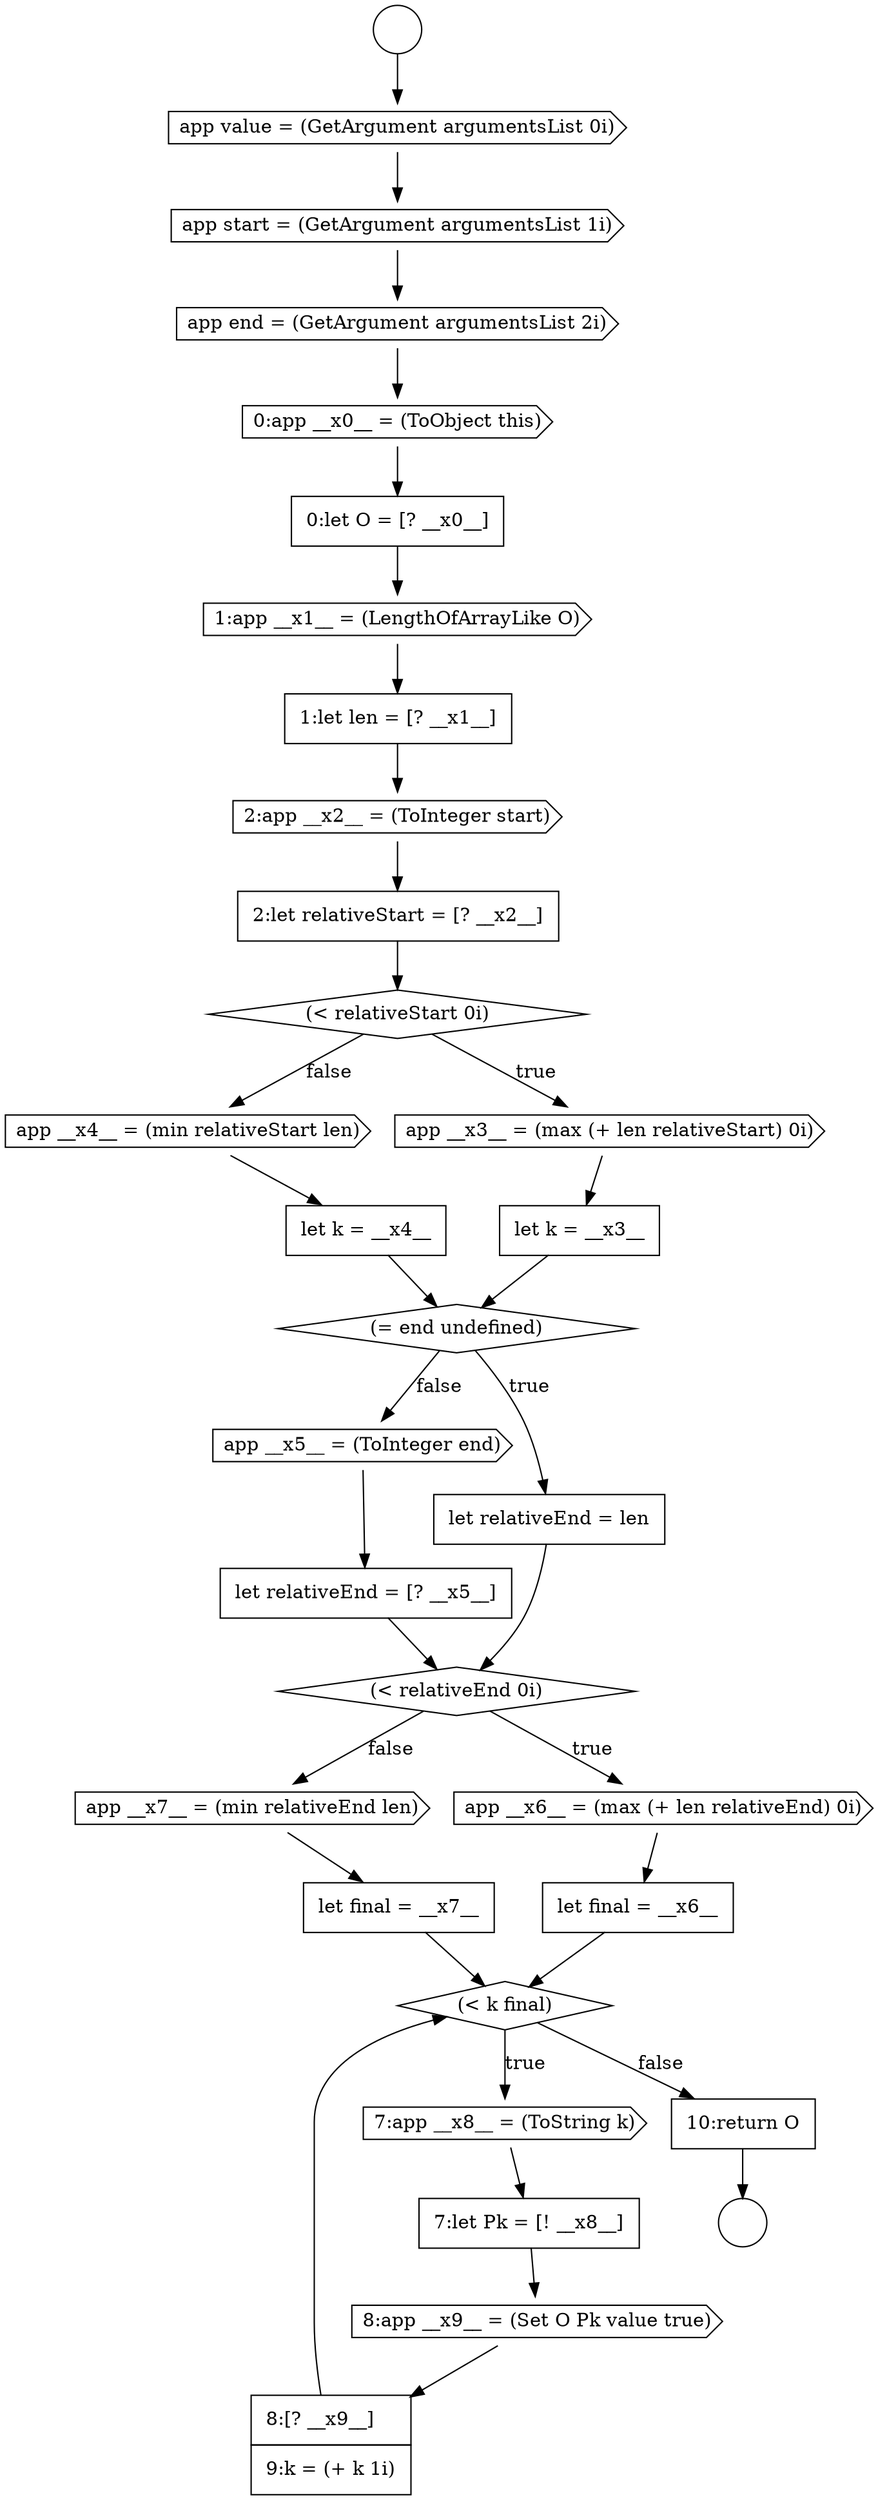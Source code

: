 digraph {
  node15532 [shape=cds, label=<<font color="black">app __x7__ = (min relativeEnd len)</font>> color="black" fillcolor="white" style=filled]
  node15514 [shape=cds, label=<<font color="black">0:app __x0__ = (ToObject this)</font>> color="black" fillcolor="white" style=filled]
  node15509 [shape=circle label=" " color="black" fillcolor="white" style=filled]
  node15536 [shape=none, margin=0, label=<<font color="black">
    <table border="0" cellborder="1" cellspacing="0" cellpadding="10">
      <tr><td align="left">7:let Pk = [! __x8__]</td></tr>
    </table>
  </font>> color="black" fillcolor="white" style=filled]
  node15518 [shape=cds, label=<<font color="black">2:app __x2__ = (ToInteger start)</font>> color="black" fillcolor="white" style=filled]
  node15531 [shape=none, margin=0, label=<<font color="black">
    <table border="0" cellborder="1" cellspacing="0" cellpadding="10">
      <tr><td align="left">let final = __x6__</td></tr>
    </table>
  </font>> color="black" fillcolor="white" style=filled]
  node15527 [shape=cds, label=<<font color="black">app __x5__ = (ToInteger end)</font>> color="black" fillcolor="white" style=filled]
  node15513 [shape=cds, label=<<font color="black">app end = (GetArgument argumentsList 2i)</font>> color="black" fillcolor="white" style=filled]
  node15517 [shape=none, margin=0, label=<<font color="black">
    <table border="0" cellborder="1" cellspacing="0" cellpadding="10">
      <tr><td align="left">1:let len = [? __x1__]</td></tr>
    </table>
  </font>> color="black" fillcolor="white" style=filled]
  node15530 [shape=cds, label=<<font color="black">app __x6__ = (max (+ len relativeEnd) 0i)</font>> color="black" fillcolor="white" style=filled]
  node15528 [shape=none, margin=0, label=<<font color="black">
    <table border="0" cellborder="1" cellspacing="0" cellpadding="10">
      <tr><td align="left">let relativeEnd = [? __x5__]</td></tr>
    </table>
  </font>> color="black" fillcolor="white" style=filled]
  node15519 [shape=none, margin=0, label=<<font color="black">
    <table border="0" cellborder="1" cellspacing="0" cellpadding="10">
      <tr><td align="left">2:let relativeStart = [? __x2__]</td></tr>
    </table>
  </font>> color="black" fillcolor="white" style=filled]
  node15525 [shape=diamond, label=<<font color="black">(= end undefined)</font>> color="black" fillcolor="white" style=filled]
  node15537 [shape=cds, label=<<font color="black">8:app __x9__ = (Set O Pk value true)</font>> color="black" fillcolor="white" style=filled]
  node15526 [shape=none, margin=0, label=<<font color="black">
    <table border="0" cellborder="1" cellspacing="0" cellpadding="10">
      <tr><td align="left">let relativeEnd = len</td></tr>
    </table>
  </font>> color="black" fillcolor="white" style=filled]
  node15515 [shape=none, margin=0, label=<<font color="black">
    <table border="0" cellborder="1" cellspacing="0" cellpadding="10">
      <tr><td align="left">0:let O = [? __x0__]</td></tr>
    </table>
  </font>> color="black" fillcolor="white" style=filled]
  node15522 [shape=none, margin=0, label=<<font color="black">
    <table border="0" cellborder="1" cellspacing="0" cellpadding="10">
      <tr><td align="left">let k = __x3__</td></tr>
    </table>
  </font>> color="black" fillcolor="white" style=filled]
  node15523 [shape=cds, label=<<font color="black">app __x4__ = (min relativeStart len)</font>> color="black" fillcolor="white" style=filled]
  node15510 [shape=circle label=" " color="black" fillcolor="white" style=filled]
  node15538 [shape=none, margin=0, label=<<font color="black">
    <table border="0" cellborder="1" cellspacing="0" cellpadding="10">
      <tr><td align="left">8:[? __x9__]</td></tr>
      <tr><td align="left">9:k = (+ k 1i)</td></tr>
    </table>
  </font>> color="black" fillcolor="white" style=filled]
  node15535 [shape=cds, label=<<font color="black">7:app __x8__ = (ToString k)</font>> color="black" fillcolor="white" style=filled]
  node15520 [shape=diamond, label=<<font color="black">(&lt; relativeStart 0i)</font>> color="black" fillcolor="white" style=filled]
  node15511 [shape=cds, label=<<font color="black">app value = (GetArgument argumentsList 0i)</font>> color="black" fillcolor="white" style=filled]
  node15529 [shape=diamond, label=<<font color="black">(&lt; relativeEnd 0i)</font>> color="black" fillcolor="white" style=filled]
  node15534 [shape=diamond, label=<<font color="black">(&lt; k final)</font>> color="black" fillcolor="white" style=filled]
  node15539 [shape=none, margin=0, label=<<font color="black">
    <table border="0" cellborder="1" cellspacing="0" cellpadding="10">
      <tr><td align="left">10:return O</td></tr>
    </table>
  </font>> color="black" fillcolor="white" style=filled]
  node15524 [shape=none, margin=0, label=<<font color="black">
    <table border="0" cellborder="1" cellspacing="0" cellpadding="10">
      <tr><td align="left">let k = __x4__</td></tr>
    </table>
  </font>> color="black" fillcolor="white" style=filled]
  node15533 [shape=none, margin=0, label=<<font color="black">
    <table border="0" cellborder="1" cellspacing="0" cellpadding="10">
      <tr><td align="left">let final = __x7__</td></tr>
    </table>
  </font>> color="black" fillcolor="white" style=filled]
  node15512 [shape=cds, label=<<font color="black">app start = (GetArgument argumentsList 1i)</font>> color="black" fillcolor="white" style=filled]
  node15521 [shape=cds, label=<<font color="black">app __x3__ = (max (+ len relativeStart) 0i)</font>> color="black" fillcolor="white" style=filled]
  node15516 [shape=cds, label=<<font color="black">1:app __x1__ = (LengthOfArrayLike O)</font>> color="black" fillcolor="white" style=filled]
  node15526 -> node15529 [ color="black"]
  node15516 -> node15517 [ color="black"]
  node15515 -> node15516 [ color="black"]
  node15517 -> node15518 [ color="black"]
  node15512 -> node15513 [ color="black"]
  node15509 -> node15511 [ color="black"]
  node15535 -> node15536 [ color="black"]
  node15539 -> node15510 [ color="black"]
  node15532 -> node15533 [ color="black"]
  node15533 -> node15534 [ color="black"]
  node15531 -> node15534 [ color="black"]
  node15514 -> node15515 [ color="black"]
  node15538 -> node15534 [ color="black"]
  node15524 -> node15525 [ color="black"]
  node15519 -> node15520 [ color="black"]
  node15530 -> node15531 [ color="black"]
  node15511 -> node15512 [ color="black"]
  node15521 -> node15522 [ color="black"]
  node15529 -> node15530 [label=<<font color="black">true</font>> color="black"]
  node15529 -> node15532 [label=<<font color="black">false</font>> color="black"]
  node15518 -> node15519 [ color="black"]
  node15522 -> node15525 [ color="black"]
  node15536 -> node15537 [ color="black"]
  node15527 -> node15528 [ color="black"]
  node15523 -> node15524 [ color="black"]
  node15525 -> node15526 [label=<<font color="black">true</font>> color="black"]
  node15525 -> node15527 [label=<<font color="black">false</font>> color="black"]
  node15528 -> node15529 [ color="black"]
  node15534 -> node15535 [label=<<font color="black">true</font>> color="black"]
  node15534 -> node15539 [label=<<font color="black">false</font>> color="black"]
  node15537 -> node15538 [ color="black"]
  node15520 -> node15521 [label=<<font color="black">true</font>> color="black"]
  node15520 -> node15523 [label=<<font color="black">false</font>> color="black"]
  node15513 -> node15514 [ color="black"]
}
